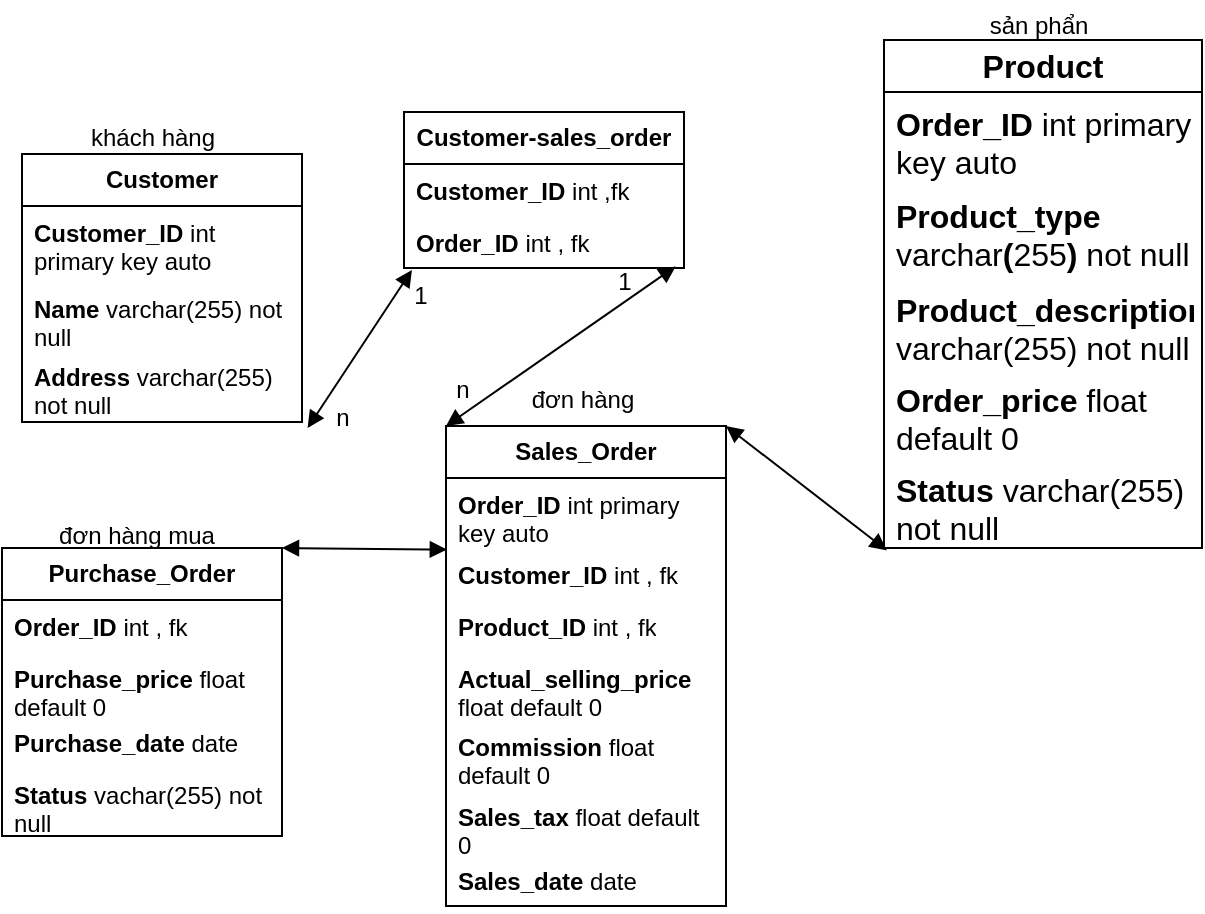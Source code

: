 <mxfile version="21.6.2" type="github">
  <diagram name="Trang-1" id="0ruJ7L7tMiI_ow8OvRCK">
    <mxGraphModel dx="1332" dy="661" grid="0" gridSize="10" guides="1" tooltips="1" connect="1" arrows="1" fold="1" page="0" pageScale="1" pageWidth="850" pageHeight="1100" math="0" shadow="0">
      <root>
        <mxCell id="0" />
        <mxCell id="1" parent="0" />
        <mxCell id="LV8KwwP7L7RR2j52ug8A-1" value="&lt;b&gt;Product&lt;/b&gt;" style="swimlane;fontStyle=0;childLayout=stackLayout;horizontal=1;startSize=26;fillColor=none;horizontalStack=0;resizeParent=1;resizeParentMax=0;resizeLast=0;collapsible=1;marginBottom=0;whiteSpace=wrap;html=1;fontSize=16;" vertex="1" parent="1">
          <mxGeometry x="289" y="174" width="159" height="254" as="geometry" />
        </mxCell>
        <mxCell id="LV8KwwP7L7RR2j52ug8A-2" value="&lt;b&gt;Order_ID&amp;nbsp;&lt;/b&gt;int primary key auto" style="text;strokeColor=none;fillColor=none;align=left;verticalAlign=top;spacingLeft=4;spacingRight=4;overflow=hidden;rotatable=0;points=[[0,0.5],[1,0.5]];portConstraint=eastwest;whiteSpace=wrap;html=1;fontSize=16;" vertex="1" parent="LV8KwwP7L7RR2j52ug8A-1">
          <mxGeometry y="26" width="159" height="46" as="geometry" />
        </mxCell>
        <mxCell id="LV8KwwP7L7RR2j52ug8A-3" value="&lt;b&gt;Product_type &lt;/b&gt;varchar&lt;b&gt;(&lt;/b&gt;255&lt;b&gt;) &lt;/b&gt;not null" style="text;strokeColor=none;fillColor=none;align=left;verticalAlign=top;spacingLeft=4;spacingRight=4;overflow=hidden;rotatable=0;points=[[0,0.5],[1,0.5]];portConstraint=eastwest;whiteSpace=wrap;html=1;fontSize=16;" vertex="1" parent="LV8KwwP7L7RR2j52ug8A-1">
          <mxGeometry y="72" width="159" height="47" as="geometry" />
        </mxCell>
        <mxCell id="LV8KwwP7L7RR2j52ug8A-4" value="&lt;b&gt;Product_description &lt;/b&gt;varchar(255) not null" style="text;strokeColor=none;fillColor=none;align=left;verticalAlign=top;spacingLeft=4;spacingRight=4;overflow=hidden;rotatable=0;points=[[0,0.5],[1,0.5]];portConstraint=eastwest;whiteSpace=wrap;html=1;fontSize=16;" vertex="1" parent="LV8KwwP7L7RR2j52ug8A-1">
          <mxGeometry y="119" width="159" height="45" as="geometry" />
        </mxCell>
        <mxCell id="LV8KwwP7L7RR2j52ug8A-9" value="&lt;b&gt;Order_price &lt;/b&gt;float default 0" style="text;strokeColor=none;fillColor=none;align=left;verticalAlign=top;spacingLeft=4;spacingRight=4;overflow=hidden;rotatable=0;points=[[0,0.5],[1,0.5]];portConstraint=eastwest;whiteSpace=wrap;html=1;fontSize=16;" vertex="1" parent="LV8KwwP7L7RR2j52ug8A-1">
          <mxGeometry y="164" width="159" height="45" as="geometry" />
        </mxCell>
        <mxCell id="LV8KwwP7L7RR2j52ug8A-10" value="&lt;b&gt;Status &lt;/b&gt;varchar(255) not null" style="text;strokeColor=none;fillColor=none;align=left;verticalAlign=top;spacingLeft=4;spacingRight=4;overflow=hidden;rotatable=0;points=[[0,0.5],[1,0.5]];portConstraint=eastwest;whiteSpace=wrap;html=1;fontSize=16;" vertex="1" parent="LV8KwwP7L7RR2j52ug8A-1">
          <mxGeometry y="209" width="159" height="45" as="geometry" />
        </mxCell>
        <mxCell id="LV8KwwP7L7RR2j52ug8A-11" value="&lt;b&gt;Customer&lt;/b&gt;" style="swimlane;fontStyle=0;childLayout=stackLayout;horizontal=1;startSize=26;fillColor=none;horizontalStack=0;resizeParent=1;resizeParentMax=0;resizeLast=0;collapsible=1;marginBottom=0;whiteSpace=wrap;html=1;" vertex="1" parent="1">
          <mxGeometry x="-142" y="231" width="140" height="134" as="geometry" />
        </mxCell>
        <mxCell id="LV8KwwP7L7RR2j52ug8A-12" value="&lt;b&gt;Customer_ID&amp;nbsp;&lt;/b&gt;int primary key auto&lt;br&gt;&lt;b&gt;&amp;nbsp;&lt;/b&gt;" style="text;strokeColor=none;fillColor=none;align=left;verticalAlign=top;spacingLeft=4;spacingRight=4;overflow=hidden;rotatable=0;points=[[0,0.5],[1,0.5]];portConstraint=eastwest;whiteSpace=wrap;html=1;" vertex="1" parent="LV8KwwP7L7RR2j52ug8A-11">
          <mxGeometry y="26" width="140" height="38" as="geometry" />
        </mxCell>
        <mxCell id="LV8KwwP7L7RR2j52ug8A-13" value="&lt;b&gt;Name &lt;/b&gt;varchar(255) not null" style="text;strokeColor=none;fillColor=none;align=left;verticalAlign=top;spacingLeft=4;spacingRight=4;overflow=hidden;rotatable=0;points=[[0,0.5],[1,0.5]];portConstraint=eastwest;whiteSpace=wrap;html=1;" vertex="1" parent="LV8KwwP7L7RR2j52ug8A-11">
          <mxGeometry y="64" width="140" height="34" as="geometry" />
        </mxCell>
        <mxCell id="LV8KwwP7L7RR2j52ug8A-14" value="&lt;b&gt;Address &lt;/b&gt;varchar(255) not null" style="text;strokeColor=none;fillColor=none;align=left;verticalAlign=top;spacingLeft=4;spacingRight=4;overflow=hidden;rotatable=0;points=[[0,0.5],[1,0.5]];portConstraint=eastwest;whiteSpace=wrap;html=1;" vertex="1" parent="LV8KwwP7L7RR2j52ug8A-11">
          <mxGeometry y="98" width="140" height="36" as="geometry" />
        </mxCell>
        <mxCell id="LV8KwwP7L7RR2j52ug8A-15" value="&lt;b&gt;Sales_Order&lt;/b&gt;" style="swimlane;fontStyle=0;childLayout=stackLayout;horizontal=1;startSize=26;fillColor=none;horizontalStack=0;resizeParent=1;resizeParentMax=0;resizeLast=0;collapsible=1;marginBottom=0;whiteSpace=wrap;html=1;" vertex="1" parent="1">
          <mxGeometry x="70" y="367" width="140" height="240" as="geometry" />
        </mxCell>
        <mxCell id="LV8KwwP7L7RR2j52ug8A-16" value="&lt;b&gt;Order_ID&amp;nbsp;&lt;/b&gt;int primary key auto" style="text;strokeColor=none;fillColor=none;align=left;verticalAlign=top;spacingLeft=4;spacingRight=4;overflow=hidden;rotatable=0;points=[[0,0.5],[1,0.5]];portConstraint=eastwest;whiteSpace=wrap;html=1;" vertex="1" parent="LV8KwwP7L7RR2j52ug8A-15">
          <mxGeometry y="26" width="140" height="35" as="geometry" />
        </mxCell>
        <mxCell id="LV8KwwP7L7RR2j52ug8A-17" value="&lt;b&gt;Customer_ID &lt;/b&gt;int , fk" style="text;strokeColor=none;fillColor=none;align=left;verticalAlign=top;spacingLeft=4;spacingRight=4;overflow=hidden;rotatable=0;points=[[0,0.5],[1,0.5]];portConstraint=eastwest;whiteSpace=wrap;html=1;" vertex="1" parent="LV8KwwP7L7RR2j52ug8A-15">
          <mxGeometry y="61" width="140" height="26" as="geometry" />
        </mxCell>
        <mxCell id="LV8KwwP7L7RR2j52ug8A-18" value="&lt;b&gt;Product_ID &lt;/b&gt;int , fk" style="text;strokeColor=none;fillColor=none;align=left;verticalAlign=top;spacingLeft=4;spacingRight=4;overflow=hidden;rotatable=0;points=[[0,0.5],[1,0.5]];portConstraint=eastwest;whiteSpace=wrap;html=1;" vertex="1" parent="LV8KwwP7L7RR2j52ug8A-15">
          <mxGeometry y="87" width="140" height="26" as="geometry" />
        </mxCell>
        <mxCell id="LV8KwwP7L7RR2j52ug8A-19" value="&lt;b&gt;Actual_selling_price &lt;/b&gt;float default 0" style="text;strokeColor=none;fillColor=none;align=left;verticalAlign=top;spacingLeft=4;spacingRight=4;overflow=hidden;rotatable=0;points=[[0,0.5],[1,0.5]];portConstraint=eastwest;whiteSpace=wrap;html=1;" vertex="1" parent="LV8KwwP7L7RR2j52ug8A-15">
          <mxGeometry y="113" width="140" height="34" as="geometry" />
        </mxCell>
        <mxCell id="LV8KwwP7L7RR2j52ug8A-20" value="&lt;b&gt;Commission &lt;/b&gt;float default 0" style="text;strokeColor=none;fillColor=none;align=left;verticalAlign=top;spacingLeft=4;spacingRight=4;overflow=hidden;rotatable=0;points=[[0,0.5],[1,0.5]];portConstraint=eastwest;whiteSpace=wrap;html=1;" vertex="1" parent="LV8KwwP7L7RR2j52ug8A-15">
          <mxGeometry y="147" width="140" height="35" as="geometry" />
        </mxCell>
        <mxCell id="LV8KwwP7L7RR2j52ug8A-21" value="&lt;b&gt;Sales_tax &lt;/b&gt;float default 0" style="text;strokeColor=none;fillColor=none;align=left;verticalAlign=top;spacingLeft=4;spacingRight=4;overflow=hidden;rotatable=0;points=[[0,0.5],[1,0.5]];portConstraint=eastwest;whiteSpace=wrap;html=1;" vertex="1" parent="LV8KwwP7L7RR2j52ug8A-15">
          <mxGeometry y="182" width="140" height="32" as="geometry" />
        </mxCell>
        <mxCell id="LV8KwwP7L7RR2j52ug8A-22" value="&lt;b&gt;Sales_date &lt;/b&gt;date" style="text;strokeColor=none;fillColor=none;align=left;verticalAlign=top;spacingLeft=4;spacingRight=4;overflow=hidden;rotatable=0;points=[[0,0.5],[1,0.5]];portConstraint=eastwest;whiteSpace=wrap;html=1;" vertex="1" parent="LV8KwwP7L7RR2j52ug8A-15">
          <mxGeometry y="214" width="140" height="26" as="geometry" />
        </mxCell>
        <mxCell id="LV8KwwP7L7RR2j52ug8A-23" value="sản phẩn" style="text;html=1;align=center;verticalAlign=middle;resizable=0;points=[];autosize=1;strokeColor=none;fillColor=none;" vertex="1" parent="1">
          <mxGeometry x="332" y="154" width="67" height="26" as="geometry" />
        </mxCell>
        <mxCell id="LV8KwwP7L7RR2j52ug8A-24" value="khách hàng" style="text;html=1;align=center;verticalAlign=middle;resizable=0;points=[];autosize=1;strokeColor=none;fillColor=none;" vertex="1" parent="1">
          <mxGeometry x="-117" y="210" width="80" height="26" as="geometry" />
        </mxCell>
        <mxCell id="LV8KwwP7L7RR2j52ug8A-26" value="" style="endArrow=block;startArrow=block;endFill=1;startFill=1;html=1;rounded=0;entryX=0.009;entryY=1.027;entryDx=0;entryDy=0;entryPerimeter=0;exitX=1;exitY=0;exitDx=0;exitDy=0;" edge="1" parent="1" source="LV8KwwP7L7RR2j52ug8A-15" target="LV8KwwP7L7RR2j52ug8A-10">
          <mxGeometry width="160" relative="1" as="geometry">
            <mxPoint x="71" y="370" as="sourcePoint" />
            <mxPoint x="231" y="370" as="targetPoint" />
          </mxGeometry>
        </mxCell>
        <mxCell id="LV8KwwP7L7RR2j52ug8A-27" value="" style="endArrow=block;startArrow=block;endFill=1;startFill=1;html=1;rounded=0;exitX=0.956;exitY=1.123;exitDx=0;exitDy=0;exitPerimeter=0;entryX=0;entryY=0;entryDx=0;entryDy=0;" edge="1" parent="1" target="LV8KwwP7L7RR2j52ug8A-15">
          <mxGeometry width="160" relative="1" as="geometry">
            <mxPoint x="184.84" y="287.198" as="sourcePoint" />
            <mxPoint x="231" y="370" as="targetPoint" />
          </mxGeometry>
        </mxCell>
        <mxCell id="LV8KwwP7L7RR2j52ug8A-28" value="&lt;b&gt;Purchase_Order&lt;/b&gt;" style="swimlane;fontStyle=0;childLayout=stackLayout;horizontal=1;startSize=26;fillColor=none;horizontalStack=0;resizeParent=1;resizeParentMax=0;resizeLast=0;collapsible=1;marginBottom=0;whiteSpace=wrap;html=1;" vertex="1" parent="1">
          <mxGeometry x="-152" y="428" width="140" height="144" as="geometry" />
        </mxCell>
        <mxCell id="LV8KwwP7L7RR2j52ug8A-29" value="&lt;b&gt;Order_ID &lt;/b&gt;int , fk" style="text;strokeColor=none;fillColor=none;align=left;verticalAlign=top;spacingLeft=4;spacingRight=4;overflow=hidden;rotatable=0;points=[[0,0.5],[1,0.5]];portConstraint=eastwest;whiteSpace=wrap;html=1;" vertex="1" parent="LV8KwwP7L7RR2j52ug8A-28">
          <mxGeometry y="26" width="140" height="26" as="geometry" />
        </mxCell>
        <mxCell id="LV8KwwP7L7RR2j52ug8A-30" value="&lt;b&gt;Purchase_price &lt;/b&gt;float default 0" style="text;strokeColor=none;fillColor=none;align=left;verticalAlign=top;spacingLeft=4;spacingRight=4;overflow=hidden;rotatable=0;points=[[0,0.5],[1,0.5]];portConstraint=eastwest;whiteSpace=wrap;html=1;" vertex="1" parent="LV8KwwP7L7RR2j52ug8A-28">
          <mxGeometry y="52" width="140" height="32" as="geometry" />
        </mxCell>
        <mxCell id="LV8KwwP7L7RR2j52ug8A-31" value="&lt;b&gt;Purchase_date &lt;/b&gt;date" style="text;strokeColor=none;fillColor=none;align=left;verticalAlign=top;spacingLeft=4;spacingRight=4;overflow=hidden;rotatable=0;points=[[0,0.5],[1,0.5]];portConstraint=eastwest;whiteSpace=wrap;html=1;" vertex="1" parent="LV8KwwP7L7RR2j52ug8A-28">
          <mxGeometry y="84" width="140" height="26" as="geometry" />
        </mxCell>
        <mxCell id="LV8KwwP7L7RR2j52ug8A-32" value="&lt;b&gt;Status &lt;/b&gt;vachar(255) not null" style="text;strokeColor=none;fillColor=none;align=left;verticalAlign=top;spacingLeft=4;spacingRight=4;overflow=hidden;rotatable=0;points=[[0,0.5],[1,0.5]];portConstraint=eastwest;whiteSpace=wrap;html=1;" vertex="1" parent="LV8KwwP7L7RR2j52ug8A-28">
          <mxGeometry y="110" width="140" height="34" as="geometry" />
        </mxCell>
        <mxCell id="LV8KwwP7L7RR2j52ug8A-33" value="" style="endArrow=block;startArrow=block;endFill=1;startFill=1;html=1;rounded=0;exitX=1;exitY=0;exitDx=0;exitDy=0;entryX=0.003;entryY=0.031;entryDx=0;entryDy=0;entryPerimeter=0;" edge="1" parent="1" source="LV8KwwP7L7RR2j52ug8A-28" target="LV8KwwP7L7RR2j52ug8A-17">
          <mxGeometry width="160" relative="1" as="geometry">
            <mxPoint x="19" y="473" as="sourcePoint" />
            <mxPoint x="179" y="473" as="targetPoint" />
          </mxGeometry>
        </mxCell>
        <mxCell id="LV8KwwP7L7RR2j52ug8A-34" value="đơn hàng" style="text;html=1;align=center;verticalAlign=middle;resizable=0;points=[];autosize=1;strokeColor=none;fillColor=none;" vertex="1" parent="1">
          <mxGeometry x="103" y="341" width="69" height="26" as="geometry" />
        </mxCell>
        <mxCell id="LV8KwwP7L7RR2j52ug8A-35" value="đơn hàng mua" style="text;html=1;align=center;verticalAlign=middle;resizable=0;points=[];autosize=1;strokeColor=none;fillColor=none;" vertex="1" parent="1">
          <mxGeometry x="-133" y="409" width="96" height="26" as="geometry" />
        </mxCell>
        <mxCell id="LV8KwwP7L7RR2j52ug8A-40" value="&lt;b&gt;Customer-sales_order&lt;/b&gt;" style="swimlane;fontStyle=0;childLayout=stackLayout;horizontal=1;startSize=26;fillColor=none;horizontalStack=0;resizeParent=1;resizeParentMax=0;resizeLast=0;collapsible=1;marginBottom=0;whiteSpace=wrap;html=1;" vertex="1" parent="1">
          <mxGeometry x="49" y="210" width="140" height="78" as="geometry" />
        </mxCell>
        <mxCell id="LV8KwwP7L7RR2j52ug8A-41" value="&lt;b&gt;Customer_ID &lt;/b&gt;int ,fk" style="text;strokeColor=none;fillColor=none;align=left;verticalAlign=top;spacingLeft=4;spacingRight=4;overflow=hidden;rotatable=0;points=[[0,0.5],[1,0.5]];portConstraint=eastwest;whiteSpace=wrap;html=1;" vertex="1" parent="LV8KwwP7L7RR2j52ug8A-40">
          <mxGeometry y="26" width="140" height="26" as="geometry" />
        </mxCell>
        <mxCell id="LV8KwwP7L7RR2j52ug8A-42" value="&lt;b&gt;Order_ID &lt;/b&gt;int , fk" style="text;strokeColor=none;fillColor=none;align=left;verticalAlign=top;spacingLeft=4;spacingRight=4;overflow=hidden;rotatable=0;points=[[0,0.5],[1,0.5]];portConstraint=eastwest;whiteSpace=wrap;html=1;" vertex="1" parent="LV8KwwP7L7RR2j52ug8A-40">
          <mxGeometry y="52" width="140" height="26" as="geometry" />
        </mxCell>
        <mxCell id="LV8KwwP7L7RR2j52ug8A-44" value="" style="endArrow=block;startArrow=block;endFill=1;startFill=1;html=1;rounded=0;exitX=1.02;exitY=1.083;exitDx=0;exitDy=0;exitPerimeter=0;entryX=0.014;entryY=1.192;entryDx=0;entryDy=0;entryPerimeter=0;" edge="1" parent="1" source="LV8KwwP7L7RR2j52ug8A-14">
          <mxGeometry width="160" relative="1" as="geometry">
            <mxPoint x="19" y="473" as="sourcePoint" />
            <mxPoint x="52.96" y="288.992" as="targetPoint" />
          </mxGeometry>
        </mxCell>
        <mxCell id="LV8KwwP7L7RR2j52ug8A-45" value="n" style="text;html=1;align=center;verticalAlign=middle;resizable=0;points=[];autosize=1;strokeColor=none;fillColor=none;" vertex="1" parent="1">
          <mxGeometry x="65" y="336" width="25" height="26" as="geometry" />
        </mxCell>
        <mxCell id="LV8KwwP7L7RR2j52ug8A-46" value="1" style="text;html=1;align=center;verticalAlign=middle;resizable=0;points=[];autosize=1;strokeColor=none;fillColor=none;" vertex="1" parent="1">
          <mxGeometry x="146" y="282" width="25" height="26" as="geometry" />
        </mxCell>
        <mxCell id="LV8KwwP7L7RR2j52ug8A-47" value="n" style="text;html=1;align=center;verticalAlign=middle;resizable=0;points=[];autosize=1;strokeColor=none;fillColor=none;" vertex="1" parent="1">
          <mxGeometry x="5" y="350" width="25" height="26" as="geometry" />
        </mxCell>
        <mxCell id="LV8KwwP7L7RR2j52ug8A-48" value="1" style="text;html=1;align=center;verticalAlign=middle;resizable=0;points=[];autosize=1;strokeColor=none;fillColor=none;" vertex="1" parent="1">
          <mxGeometry x="44" y="289" width="25" height="26" as="geometry" />
        </mxCell>
      </root>
    </mxGraphModel>
  </diagram>
</mxfile>

